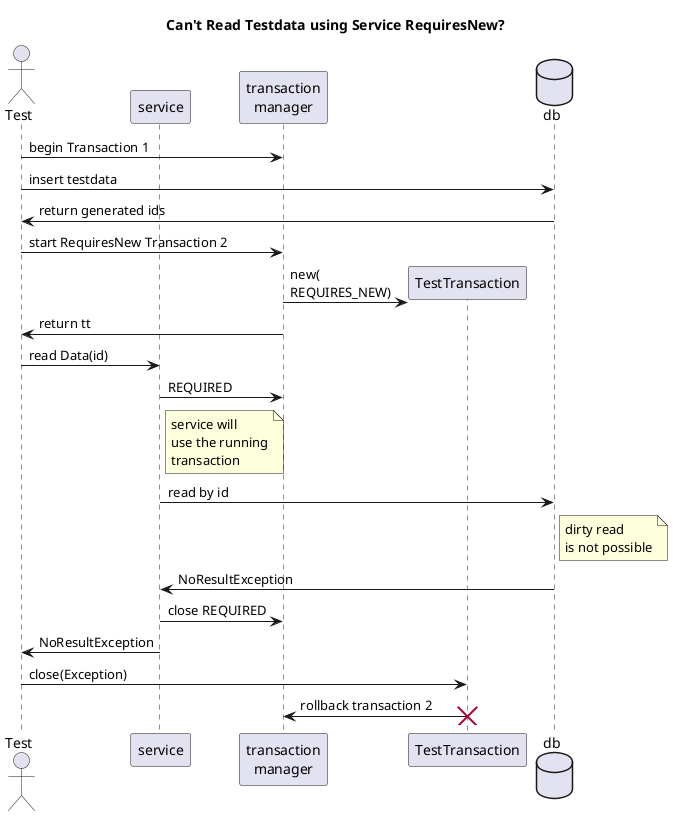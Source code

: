 @startuml
title: Can't Read Testdata using Service RequiresNew?
actor Test as t
participant service as s
participant "transaction\nmanager" as tm
participant TestTransaction as tt
database db
t -> tm: begin Transaction 1
t -> db: insert testdata
db -> t: return generated ids
t -> tm: start RequiresNew Transaction 2
create tt
tm -> tt: new(\nREQUIRES_NEW)
tm -> t: return tt
t -> s: read Data(id)
s -> tm: REQUIRED
note right of s:  service will\nuse the running\ntransaction
s -> db: read by id
note right of db: dirty read\nis not possible
db -> s: NoResultException
s -> tm: close REQUIRED
s -> t: NoResultException
t -> tt: close(Exception)
tt -> tm: rollback transaction 2
destroy tt
@enduml